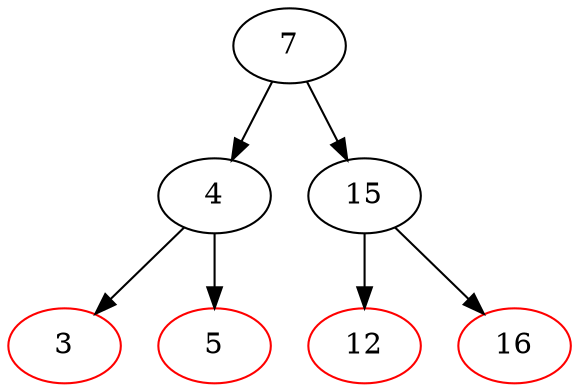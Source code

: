 // Created by rbtree.write_dot()
digraph red_black_tree {
  N139890975073680 [label="7", color="black"];
  N139890975073616 [label="4", color="black"];
  N139890975073872 [label="3", color="red"];
  N139890975073616 -> N139890975073872 ;
  N139890975073936 [label="5", color="red"];
  N139890975073616 -> N139890975073936 ;
  N139890975073680 -> N139890975073616 ;
  N139890975073808 [label="15", color="black"];
  N139890975073744 [label="12", color="red"];
  N139890975073808 -> N139890975073744 ;
  N139890975074000 [label="16", color="red"];
  N139890975073808 -> N139890975074000 ;
  N139890975073680 -> N139890975073808 ;
}
